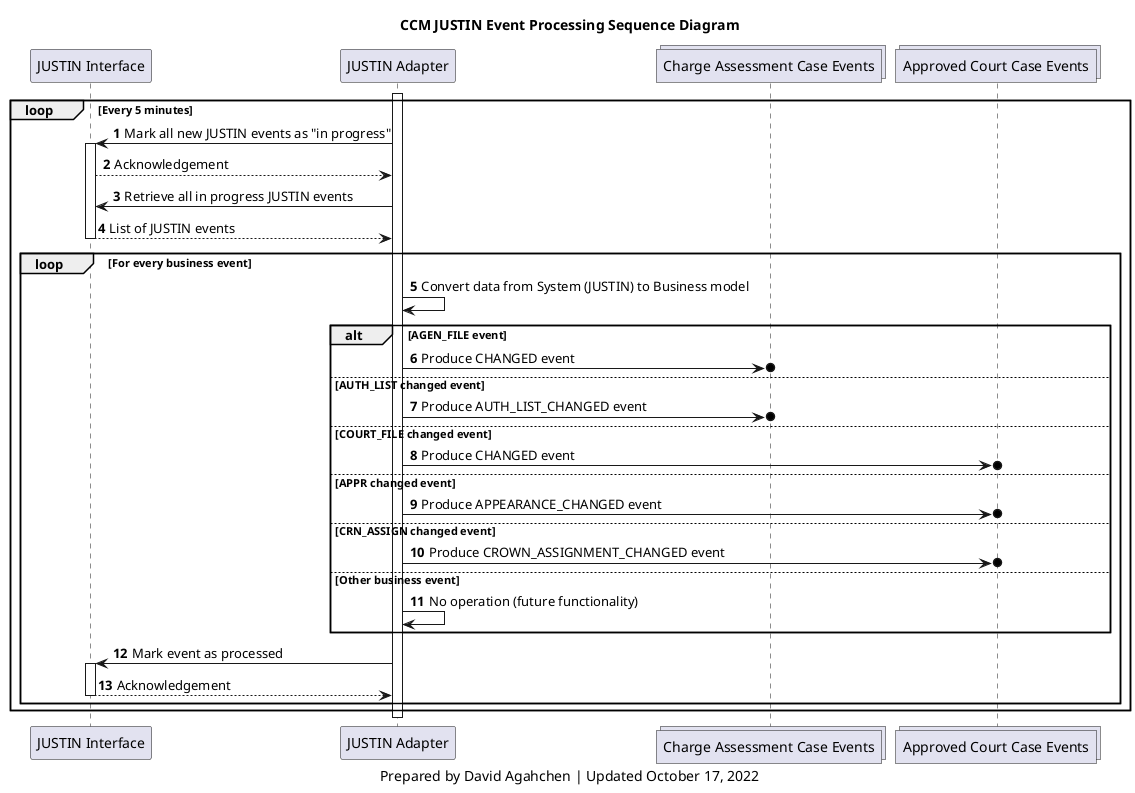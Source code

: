 @startuml
'hide footbox
participant j_interface as "JUSTIN Interface"
participant j_adapter as "JUSTIN Adapter"
collections charge_assessment_cases_topic as "Charge Assessment Case Events"
collections approved_court_cases_topic as "Approved Court Case Events"

title
CCM JUSTIN Event Processing Sequence Diagram
end title

autonumber

activate j_adapter
loop Every 5 minutes
    j_adapter-> j_interface: Mark all new JUSTIN events as "in progress"
    activate j_interface
    j_interface --> j_adapter: Acknowledgement
    j_adapter-> j_interface: Retrieve all in progress JUSTIN events
    j_interface --> j_adapter: List of JUSTIN events
    deactivate j_interface
    loop For every business event
        j_adapter -> j_adapter: Convert data from System (JUSTIN) to Business model
        alt AGEN_FILE event
            j_adapter ->o charge_assessment_cases_topic: Produce CHANGED event
        else AUTH_LIST changed event
            j_adapter ->o charge_assessment_cases_topic: Produce AUTH_LIST_CHANGED event
        else COURT_FILE changed event
            j_adapter ->o approved_court_cases_topic: Produce CHANGED event
        else APPR changed event
            j_adapter ->o approved_court_cases_topic: Produce APPEARANCE_CHANGED event
        else CRN_ASSIGN changed event
            j_adapter ->o approved_court_cases_topic: Produce CROWN_ASSIGNMENT_CHANGED event
        else Other business event
            j_adapter -> j_adapter: No operation (future functionality)
        end
        j_adapter -> j_interface: Mark event as processed
        activate j_interface
        j_interface --> j_adapter: Acknowledgement
        deactivate j_interface
    end
end
deactivate j_adapter

caption
Prepared by David Agahchen | Updated October 17, 2022
end caption
@enduml